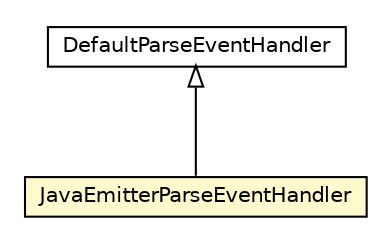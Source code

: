 #!/usr/local/bin/dot
#
# Class diagram 
# Generated by UMLGraph version R5_6-24-gf6e263 (http://www.umlgraph.org/)
#

digraph G {
	edge [fontname="Helvetica",fontsize=10,labelfontname="Helvetica",labelfontsize=10];
	node [fontname="Helvetica",fontsize=10,shape=plaintext];
	nodesep=0.25;
	ranksep=0.5;
	// net.trajano.jetng.JavaEmitterParseEventHandler
	c359 [label=<<table title="net.trajano.jetng.JavaEmitterParseEventHandler" border="0" cellborder="1" cellspacing="0" cellpadding="2" port="p" bgcolor="lemonChiffon" href="./JavaEmitterParseEventHandler.html">
		<tr><td><table border="0" cellspacing="0" cellpadding="1">
<tr><td align="center" balign="center"> JavaEmitterParseEventHandler </td></tr>
		</table></td></tr>
		</table>>, URL="./JavaEmitterParseEventHandler.html", fontname="Helvetica", fontcolor="black", fontsize=10.0];
	// net.trajano.jetng.DefaultParseEventHandler
	c361 [label=<<table title="net.trajano.jetng.DefaultParseEventHandler" border="0" cellborder="1" cellspacing="0" cellpadding="2" port="p" href="./DefaultParseEventHandler.html">
		<tr><td><table border="0" cellspacing="0" cellpadding="1">
<tr><td align="center" balign="center"> DefaultParseEventHandler </td></tr>
		</table></td></tr>
		</table>>, URL="./DefaultParseEventHandler.html", fontname="Helvetica", fontcolor="black", fontsize=10.0];
	//net.trajano.jetng.JavaEmitterParseEventHandler extends net.trajano.jetng.DefaultParseEventHandler
	c361:p -> c359:p [dir=back,arrowtail=empty];
}


